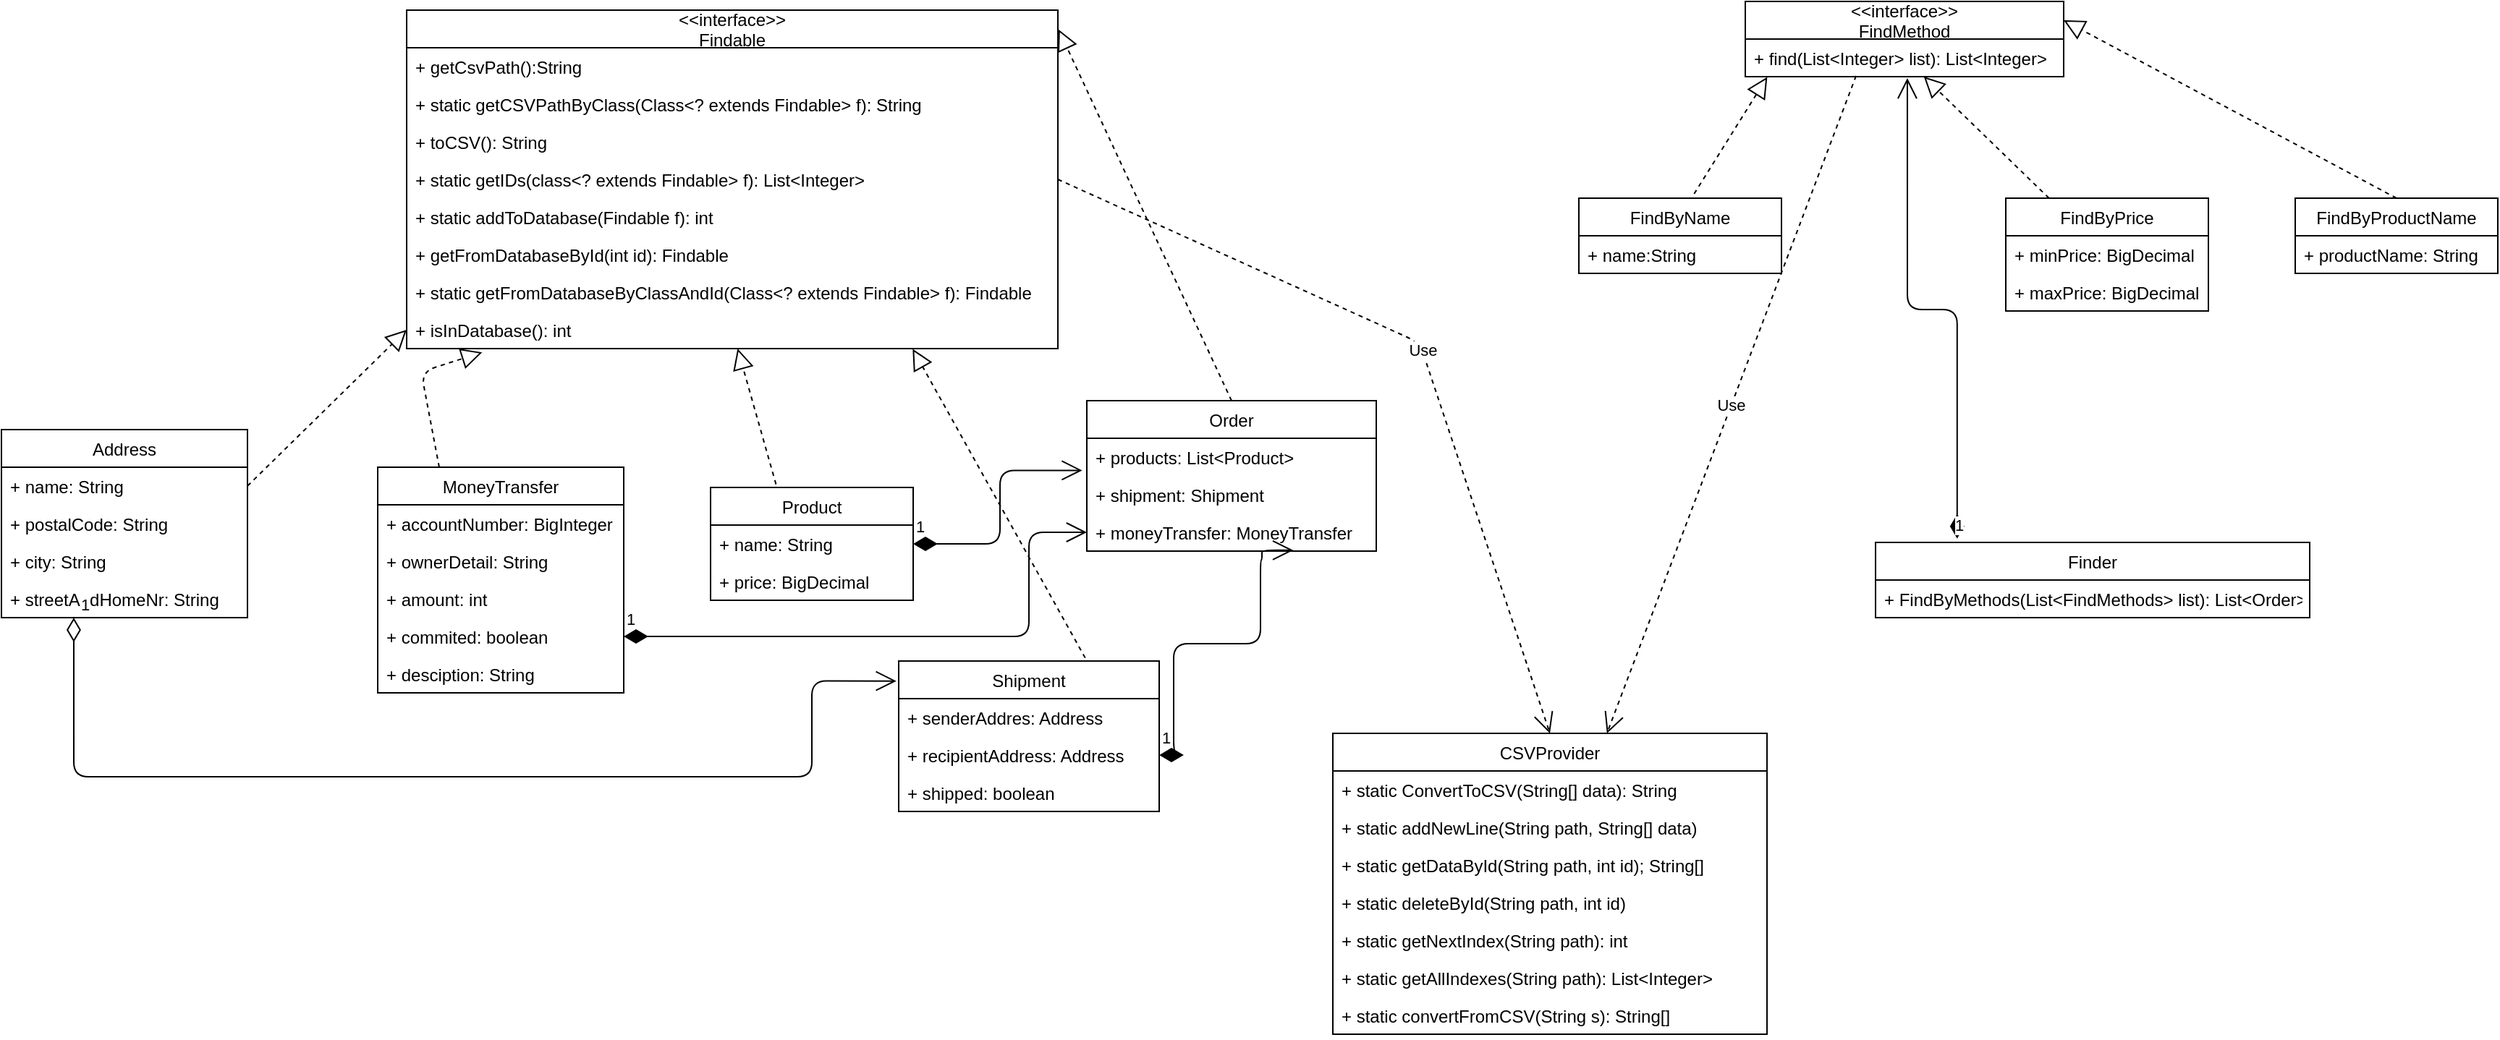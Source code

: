 <mxfile version="13.9.9" type="device"><diagram name="Page-1" id="e7e014a7-5840-1c2e-5031-d8a46d1fe8dd"><mxGraphModel dx="1024" dy="592" grid="1" gridSize="10" guides="1" tooltips="1" connect="1" arrows="1" fold="1" page="1" pageScale="1" pageWidth="1169" pageHeight="826" background="#ffffff" math="0" shadow="0"><root><mxCell id="0"/><mxCell id="1" parent="0"/><mxCell id="Mq43h-yN4H6Ym9T3d7qz-1" value="Address" style="swimlane;fontStyle=0;childLayout=stackLayout;horizontal=1;startSize=26;fillColor=none;horizontalStack=0;resizeParent=1;resizeParentMax=0;resizeLast=0;collapsible=1;marginBottom=0;" parent="1" vertex="1"><mxGeometry x="240" y="480" width="170" height="130" as="geometry"/></mxCell><mxCell id="Mq43h-yN4H6Ym9T3d7qz-14" value="+ name: String" style="text;strokeColor=none;fillColor=none;align=left;verticalAlign=top;spacingLeft=4;spacingRight=4;overflow=hidden;rotatable=0;points=[[0,0.5],[1,0.5]];portConstraint=eastwest;fontColor=#000000;" parent="Mq43h-yN4H6Ym9T3d7qz-1" vertex="1"><mxGeometry y="26" width="170" height="26" as="geometry"/></mxCell><mxCell id="Mq43h-yN4H6Ym9T3d7qz-16" value="+ postalCode: String" style="text;strokeColor=none;fillColor=none;align=left;verticalAlign=top;spacingLeft=4;spacingRight=4;overflow=hidden;rotatable=0;points=[[0,0.5],[1,0.5]];portConstraint=eastwest;fontColor=#000000;" parent="Mq43h-yN4H6Ym9T3d7qz-1" vertex="1"><mxGeometry y="52" width="170" height="26" as="geometry"/></mxCell><mxCell id="Mq43h-yN4H6Ym9T3d7qz-17" value="+ city: String" style="text;strokeColor=none;fillColor=none;align=left;verticalAlign=top;spacingLeft=4;spacingRight=4;overflow=hidden;rotatable=0;points=[[0,0.5],[1,0.5]];portConstraint=eastwest;fontColor=#000000;" parent="Mq43h-yN4H6Ym9T3d7qz-1" vertex="1"><mxGeometry y="78" width="170" height="26" as="geometry"/></mxCell><mxCell id="Mq43h-yN4H6Ym9T3d7qz-15" value="+ streetAndHomeNr: String" style="text;strokeColor=none;fillColor=none;align=left;verticalAlign=top;spacingLeft=4;spacingRight=4;overflow=hidden;rotatable=0;points=[[0,0.5],[1,0.5]];portConstraint=eastwest;fontColor=#000000;" parent="Mq43h-yN4H6Ym9T3d7qz-1" vertex="1"><mxGeometry y="104" width="170" height="26" as="geometry"/></mxCell><mxCell id="Mq43h-yN4H6Ym9T3d7qz-5" value="&lt;&lt;interface&gt;&gt;&#10;Findable" style="swimlane;fontStyle=0;childLayout=stackLayout;horizontal=1;startSize=26;fillColor=none;horizontalStack=0;resizeParent=1;resizeParentMax=0;resizeLast=0;collapsible=1;marginBottom=0;" parent="1" vertex="1"><mxGeometry x="520" y="190" width="450" height="234" as="geometry"/></mxCell><mxCell id="Mq43h-yN4H6Ym9T3d7qz-6" value="+ getCsvPath():String" style="text;strokeColor=none;fillColor=none;align=left;verticalAlign=top;spacingLeft=4;spacingRight=4;overflow=hidden;rotatable=0;points=[[0,0.5],[1,0.5]];portConstraint=eastwest;" parent="Mq43h-yN4H6Ym9T3d7qz-5" vertex="1"><mxGeometry y="26" width="450" height="26" as="geometry"/></mxCell><mxCell id="Mq43h-yN4H6Ym9T3d7qz-7" value="+ static getCSVPathByClass(Class&lt;? extends Findable&gt; f): String" style="text;strokeColor=none;fillColor=none;align=left;verticalAlign=top;spacingLeft=4;spacingRight=4;overflow=hidden;rotatable=0;points=[[0,0.5],[1,0.5]];portConstraint=eastwest;" parent="Mq43h-yN4H6Ym9T3d7qz-5" vertex="1"><mxGeometry y="52" width="450" height="26" as="geometry"/></mxCell><mxCell id="Mq43h-yN4H6Ym9T3d7qz-9" value="+ toCSV(): String" style="text;strokeColor=none;fillColor=none;align=left;verticalAlign=top;spacingLeft=4;spacingRight=4;overflow=hidden;rotatable=0;points=[[0,0.5],[1,0.5]];portConstraint=eastwest;fontColor=#000000;" parent="Mq43h-yN4H6Ym9T3d7qz-5" vertex="1"><mxGeometry y="78" width="450" height="26" as="geometry"/></mxCell><mxCell id="Mq43h-yN4H6Ym9T3d7qz-8" value="+ static getIDs(class&lt;? extends Findable&gt; f): List&lt;Integer&gt;" style="text;strokeColor=none;fillColor=none;align=left;verticalAlign=top;spacingLeft=4;spacingRight=4;overflow=hidden;rotatable=0;points=[[0,0.5],[1,0.5]];portConstraint=eastwest;" parent="Mq43h-yN4H6Ym9T3d7qz-5" vertex="1"><mxGeometry y="104" width="450" height="26" as="geometry"/></mxCell><mxCell id="Mq43h-yN4H6Ym9T3d7qz-11" value="+ static addToDatabase(Findable f): int" style="text;strokeColor=none;fillColor=none;align=left;verticalAlign=top;spacingLeft=4;spacingRight=4;overflow=hidden;rotatable=0;points=[[0,0.5],[1,0.5]];portConstraint=eastwest;fontColor=#000000;" parent="Mq43h-yN4H6Ym9T3d7qz-5" vertex="1"><mxGeometry y="130" width="450" height="26" as="geometry"/></mxCell><mxCell id="Mq43h-yN4H6Ym9T3d7qz-12" value="+ getFromDatabaseById(int id): Findable" style="text;strokeColor=none;fillColor=none;align=left;verticalAlign=top;spacingLeft=4;spacingRight=4;overflow=hidden;rotatable=0;points=[[0,0.5],[1,0.5]];portConstraint=eastwest;fontColor=#000000;" parent="Mq43h-yN4H6Ym9T3d7qz-5" vertex="1"><mxGeometry y="156" width="450" height="26" as="geometry"/></mxCell><mxCell id="Mq43h-yN4H6Ym9T3d7qz-13" value="+ static getFromDatabaseByClassAndId(Class&lt;? extends Findable&gt; f): Findable" style="text;strokeColor=none;fillColor=none;align=left;verticalAlign=top;spacingLeft=4;spacingRight=4;overflow=hidden;rotatable=0;points=[[0,0.5],[1,0.5]];portConstraint=eastwest;fontColor=#000000;" parent="Mq43h-yN4H6Ym9T3d7qz-5" vertex="1"><mxGeometry y="182" width="450" height="26" as="geometry"/></mxCell><mxCell id="Mq43h-yN4H6Ym9T3d7qz-10" value="+ isInDatabase(): int" style="text;strokeColor=none;fillColor=none;align=left;verticalAlign=top;spacingLeft=4;spacingRight=4;overflow=hidden;rotatable=0;points=[[0,0.5],[1,0.5]];portConstraint=eastwest;fontColor=#000000;" parent="Mq43h-yN4H6Ym9T3d7qz-5" vertex="1"><mxGeometry y="208" width="450" height="26" as="geometry"/></mxCell><mxCell id="Mq43h-yN4H6Ym9T3d7qz-18" value="" style="endArrow=block;dashed=1;endFill=0;endSize=12;html=1;fontColor=#000000;exitX=1;exitY=0.5;exitDx=0;exitDy=0;entryX=0;entryY=0.5;entryDx=0;entryDy=0;" parent="1" source="Mq43h-yN4H6Ym9T3d7qz-14" target="Mq43h-yN4H6Ym9T3d7qz-10" edge="1"><mxGeometry width="160" relative="1" as="geometry"><mxPoint x="510" y="480" as="sourcePoint"/><mxPoint x="670" y="480" as="targetPoint"/></mxGeometry></mxCell><mxCell id="Mq43h-yN4H6Ym9T3d7qz-19" value="MoneyTransfer" style="swimlane;fontStyle=0;childLayout=stackLayout;horizontal=1;startSize=26;fillColor=none;horizontalStack=0;resizeParent=1;resizeParentMax=0;resizeLast=0;collapsible=1;marginBottom=0;fontColor=#000000;" parent="1" vertex="1"><mxGeometry x="500" y="506" width="170" height="156" as="geometry"/></mxCell><mxCell id="Mq43h-yN4H6Ym9T3d7qz-20" value="+ accountNumber: BigInteger" style="text;strokeColor=none;fillColor=none;align=left;verticalAlign=top;spacingLeft=4;spacingRight=4;overflow=hidden;rotatable=0;points=[[0,0.5],[1,0.5]];portConstraint=eastwest;" parent="Mq43h-yN4H6Ym9T3d7qz-19" vertex="1"><mxGeometry y="26" width="170" height="26" as="geometry"/></mxCell><mxCell id="Mq43h-yN4H6Ym9T3d7qz-21" value="+ ownerDetail: String" style="text;strokeColor=none;fillColor=none;align=left;verticalAlign=top;spacingLeft=4;spacingRight=4;overflow=hidden;rotatable=0;points=[[0,0.5],[1,0.5]];portConstraint=eastwest;" parent="Mq43h-yN4H6Ym9T3d7qz-19" vertex="1"><mxGeometry y="52" width="170" height="26" as="geometry"/></mxCell><mxCell id="Mq43h-yN4H6Ym9T3d7qz-23" value="+ amount: int" style="text;strokeColor=none;fillColor=none;align=left;verticalAlign=top;spacingLeft=4;spacingRight=4;overflow=hidden;rotatable=0;points=[[0,0.5],[1,0.5]];portConstraint=eastwest;fontColor=#000000;" parent="Mq43h-yN4H6Ym9T3d7qz-19" vertex="1"><mxGeometry y="78" width="170" height="26" as="geometry"/></mxCell><mxCell id="Mq43h-yN4H6Ym9T3d7qz-24" value="+ commited: boolean" style="text;strokeColor=none;fillColor=none;align=left;verticalAlign=top;spacingLeft=4;spacingRight=4;overflow=hidden;rotatable=0;points=[[0,0.5],[1,0.5]];portConstraint=eastwest;fontColor=#000000;" parent="Mq43h-yN4H6Ym9T3d7qz-19" vertex="1"><mxGeometry y="104" width="170" height="26" as="geometry"/></mxCell><mxCell id="Mq43h-yN4H6Ym9T3d7qz-22" value="+ desciption: String" style="text;strokeColor=none;fillColor=none;align=left;verticalAlign=top;spacingLeft=4;spacingRight=4;overflow=hidden;rotatable=0;points=[[0,0.5],[1,0.5]];portConstraint=eastwest;" parent="Mq43h-yN4H6Ym9T3d7qz-19" vertex="1"><mxGeometry y="130" width="170" height="26" as="geometry"/></mxCell><mxCell id="Mq43h-yN4H6Ym9T3d7qz-25" value="" style="endArrow=block;dashed=1;endFill=0;endSize=12;html=1;fontColor=#000000;exitX=0.25;exitY=0;exitDx=0;exitDy=0;entryX=0.116;entryY=1.1;entryDx=0;entryDy=0;entryPerimeter=0;" parent="1" source="Mq43h-yN4H6Ym9T3d7qz-19" target="Mq43h-yN4H6Ym9T3d7qz-10" edge="1"><mxGeometry width="160" relative="1" as="geometry"><mxPoint x="420" y="529" as="sourcePoint"/><mxPoint x="530" y="421" as="targetPoint"/><Array as="points"><mxPoint x="530" y="440"/></Array></mxGeometry></mxCell><mxCell id="Mq43h-yN4H6Ym9T3d7qz-26" value="Product" style="swimlane;fontStyle=0;childLayout=stackLayout;horizontal=1;startSize=26;fillColor=none;horizontalStack=0;resizeParent=1;resizeParentMax=0;resizeLast=0;collapsible=1;marginBottom=0;fontColor=#000000;" parent="1" vertex="1"><mxGeometry x="730" y="520" width="140" height="78" as="geometry"/></mxCell><mxCell id="Mq43h-yN4H6Ym9T3d7qz-27" value="+ name: String" style="text;strokeColor=none;fillColor=none;align=left;verticalAlign=top;spacingLeft=4;spacingRight=4;overflow=hidden;rotatable=0;points=[[0,0.5],[1,0.5]];portConstraint=eastwest;" parent="Mq43h-yN4H6Ym9T3d7qz-26" vertex="1"><mxGeometry y="26" width="140" height="26" as="geometry"/></mxCell><mxCell id="Mq43h-yN4H6Ym9T3d7qz-28" value="+ price: BigDecimal" style="text;strokeColor=none;fillColor=none;align=left;verticalAlign=top;spacingLeft=4;spacingRight=4;overflow=hidden;rotatable=0;points=[[0,0.5],[1,0.5]];portConstraint=eastwest;" parent="Mq43h-yN4H6Ym9T3d7qz-26" vertex="1"><mxGeometry y="52" width="140" height="26" as="geometry"/></mxCell><mxCell id="Mq43h-yN4H6Ym9T3d7qz-30" value="" style="endArrow=block;dashed=1;endFill=0;endSize=12;html=1;fontColor=#000000;exitX=0.323;exitY=-0.028;exitDx=0;exitDy=0;exitPerimeter=0;" parent="1" source="Mq43h-yN4H6Ym9T3d7qz-26" target="Mq43h-yN4H6Ym9T3d7qz-10" edge="1"><mxGeometry width="160" relative="1" as="geometry"><mxPoint x="420" y="529" as="sourcePoint"/><mxPoint x="530" y="421" as="targetPoint"/></mxGeometry></mxCell><mxCell id="Mq43h-yN4H6Ym9T3d7qz-31" value="Order" style="swimlane;fontStyle=0;childLayout=stackLayout;horizontal=1;startSize=26;fillColor=none;horizontalStack=0;resizeParent=1;resizeParentMax=0;resizeLast=0;collapsible=1;marginBottom=0;fontColor=#000000;" parent="1" vertex="1"><mxGeometry x="990" y="460" width="200" height="104" as="geometry"/></mxCell><mxCell id="Mq43h-yN4H6Ym9T3d7qz-32" value="+ products: List&lt;Product&gt;" style="text;strokeColor=none;fillColor=none;align=left;verticalAlign=top;spacingLeft=4;spacingRight=4;overflow=hidden;rotatable=0;points=[[0,0.5],[1,0.5]];portConstraint=eastwest;" parent="Mq43h-yN4H6Ym9T3d7qz-31" vertex="1"><mxGeometry y="26" width="200" height="26" as="geometry"/></mxCell><mxCell id="Mq43h-yN4H6Ym9T3d7qz-33" value="+ shipment: Shipment" style="text;strokeColor=none;fillColor=none;align=left;verticalAlign=top;spacingLeft=4;spacingRight=4;overflow=hidden;rotatable=0;points=[[0,0.5],[1,0.5]];portConstraint=eastwest;" parent="Mq43h-yN4H6Ym9T3d7qz-31" vertex="1"><mxGeometry y="52" width="200" height="26" as="geometry"/></mxCell><mxCell id="Mq43h-yN4H6Ym9T3d7qz-34" value="+ moneyTransfer: MoneyTransfer" style="text;strokeColor=none;fillColor=none;align=left;verticalAlign=top;spacingLeft=4;spacingRight=4;overflow=hidden;rotatable=0;points=[[0,0.5],[1,0.5]];portConstraint=eastwest;" parent="Mq43h-yN4H6Ym9T3d7qz-31" vertex="1"><mxGeometry y="78" width="200" height="26" as="geometry"/></mxCell><mxCell id="Mq43h-yN4H6Ym9T3d7qz-35" value="Shipment" style="swimlane;fontStyle=0;childLayout=stackLayout;horizontal=1;startSize=26;fillColor=none;horizontalStack=0;resizeParent=1;resizeParentMax=0;resizeLast=0;collapsible=1;marginBottom=0;fontColor=#000000;" parent="1" vertex="1"><mxGeometry x="860" y="640" width="180" height="104" as="geometry"/></mxCell><mxCell id="Mq43h-yN4H6Ym9T3d7qz-36" value="+ senderAddres: Address" style="text;strokeColor=none;fillColor=none;align=left;verticalAlign=top;spacingLeft=4;spacingRight=4;overflow=hidden;rotatable=0;points=[[0,0.5],[1,0.5]];portConstraint=eastwest;" parent="Mq43h-yN4H6Ym9T3d7qz-35" vertex="1"><mxGeometry y="26" width="180" height="26" as="geometry"/></mxCell><mxCell id="Mq43h-yN4H6Ym9T3d7qz-37" value="+ recipientAddress: Address" style="text;strokeColor=none;fillColor=none;align=left;verticalAlign=top;spacingLeft=4;spacingRight=4;overflow=hidden;rotatable=0;points=[[0,0.5],[1,0.5]];portConstraint=eastwest;" parent="Mq43h-yN4H6Ym9T3d7qz-35" vertex="1"><mxGeometry y="52" width="180" height="26" as="geometry"/></mxCell><mxCell id="Mq43h-yN4H6Ym9T3d7qz-38" value="+ shipped: boolean" style="text;strokeColor=none;fillColor=none;align=left;verticalAlign=top;spacingLeft=4;spacingRight=4;overflow=hidden;rotatable=0;points=[[0,0.5],[1,0.5]];portConstraint=eastwest;" parent="Mq43h-yN4H6Ym9T3d7qz-35" vertex="1"><mxGeometry y="78" width="180" height="26" as="geometry"/></mxCell><mxCell id="Mq43h-yN4H6Ym9T3d7qz-39" value="" style="endArrow=block;dashed=1;endFill=0;endSize=12;html=1;fontColor=#000000;exitX=0.716;exitY=-0.021;exitDx=0;exitDy=0;exitPerimeter=0;entryX=0.777;entryY=1.008;entryDx=0;entryDy=0;entryPerimeter=0;" parent="1" source="Mq43h-yN4H6Ym9T3d7qz-35" target="Mq43h-yN4H6Ym9T3d7qz-10" edge="1"><mxGeometry width="160" relative="1" as="geometry"><mxPoint x="785.22" y="527.816" as="sourcePoint"/><mxPoint x="758.678" y="434" as="targetPoint"/></mxGeometry></mxCell><mxCell id="Mq43h-yN4H6Ym9T3d7qz-41" value="1" style="endArrow=open;html=1;endSize=12;startArrow=diamondThin;startSize=14;startFill=0;edgeStyle=orthogonalEdgeStyle;align=left;verticalAlign=bottom;fontColor=#000000;entryX=-0.009;entryY=0.133;entryDx=0;entryDy=0;entryPerimeter=0;exitX=0.294;exitY=1;exitDx=0;exitDy=0;exitPerimeter=0;" parent="1" source="Mq43h-yN4H6Ym9T3d7qz-15" target="Mq43h-yN4H6Ym9T3d7qz-35" edge="1"><mxGeometry x="-1" y="3" relative="1" as="geometry"><mxPoint x="570" y="691.5" as="sourcePoint"/><mxPoint x="730" y="691.5" as="targetPoint"/><Array as="points"><mxPoint x="290" y="720"/><mxPoint x="800" y="720"/><mxPoint x="800" y="654"/></Array></mxGeometry></mxCell><mxCell id="Mq43h-yN4H6Ym9T3d7qz-42" value="" style="endArrow=block;dashed=1;endFill=0;endSize=12;html=1;fontColor=#000000;exitX=0.5;exitY=0;exitDx=0;exitDy=0;entryX=1.001;entryY=0.057;entryDx=0;entryDy=0;entryPerimeter=0;" parent="1" source="Mq43h-yN4H6Ym9T3d7qz-31" target="Mq43h-yN4H6Ym9T3d7qz-5" edge="1"><mxGeometry width="160" relative="1" as="geometry"><mxPoint x="998.88" y="647.816" as="sourcePoint"/><mxPoint x="879.65" y="434.208" as="targetPoint"/></mxGeometry></mxCell><mxCell id="Mq43h-yN4H6Ym9T3d7qz-43" value="1" style="endArrow=open;html=1;endSize=12;startArrow=diamondThin;startSize=14;startFill=1;edgeStyle=orthogonalEdgeStyle;align=left;verticalAlign=bottom;fontColor=#000000;entryX=-0.016;entryY=0.854;entryDx=0;entryDy=0;entryPerimeter=0;" parent="1" source="Mq43h-yN4H6Ym9T3d7qz-27" target="Mq43h-yN4H6Ym9T3d7qz-32" edge="1"><mxGeometry x="-1" y="3" relative="1" as="geometry"><mxPoint x="690" y="600" as="sourcePoint"/><mxPoint x="850" y="600" as="targetPoint"/></mxGeometry></mxCell><mxCell id="Mq43h-yN4H6Ym9T3d7qz-44" value="1" style="endArrow=open;html=1;endSize=12;startArrow=diamondThin;startSize=14;startFill=1;edgeStyle=orthogonalEdgeStyle;align=left;verticalAlign=bottom;fontColor=#000000;entryX=0.713;entryY=0.977;entryDx=0;entryDy=0;entryPerimeter=0;exitX=1;exitY=0.5;exitDx=0;exitDy=0;" parent="1" source="Mq43h-yN4H6Ym9T3d7qz-37" target="Mq43h-yN4H6Ym9T3d7qz-34" edge="1"><mxGeometry x="-1" y="3" relative="1" as="geometry"><mxPoint x="880" y="569" as="sourcePoint"/><mxPoint x="997.28" y="518.204" as="targetPoint"/><Array as="points"><mxPoint x="1050" y="705"/><mxPoint x="1050" y="628"/><mxPoint x="1110" y="628"/><mxPoint x="1110" y="570"/><mxPoint x="1111" y="570"/></Array></mxGeometry></mxCell><mxCell id="Mq43h-yN4H6Ym9T3d7qz-45" value="1" style="endArrow=open;html=1;endSize=12;startArrow=diamondThin;startSize=14;startFill=1;edgeStyle=orthogonalEdgeStyle;align=left;verticalAlign=bottom;fontColor=#000000;exitX=1;exitY=0.5;exitDx=0;exitDy=0;" parent="1" source="Mq43h-yN4H6Ym9T3d7qz-24" target="Mq43h-yN4H6Ym9T3d7qz-34" edge="1"><mxGeometry x="-1" y="3" relative="1" as="geometry"><mxPoint x="890" y="579" as="sourcePoint"/><mxPoint x="1007" y="560" as="targetPoint"/><Array as="points"><mxPoint x="950" y="623"/><mxPoint x="950" y="551"/></Array></mxGeometry></mxCell><mxCell id="Mq43h-yN4H6Ym9T3d7qz-50" value="&lt;&lt;interface&gt;&gt;&#10;FindMethod" style="swimlane;fontStyle=0;childLayout=stackLayout;horizontal=1;startSize=26;fillColor=none;horizontalStack=0;resizeParent=1;resizeParentMax=0;resizeLast=0;collapsible=1;marginBottom=0;fontColor=#000000;" parent="1" vertex="1"><mxGeometry x="1445" y="184" width="220" height="52" as="geometry"/></mxCell><mxCell id="Mq43h-yN4H6Ym9T3d7qz-51" value="+ find(List&lt;Integer&gt; list): List&lt;Integer&gt;" style="text;strokeColor=none;fillColor=none;align=left;verticalAlign=top;spacingLeft=4;spacingRight=4;overflow=hidden;rotatable=0;points=[[0,0.5],[1,0.5]];portConstraint=eastwest;" parent="Mq43h-yN4H6Ym9T3d7qz-50" vertex="1"><mxGeometry y="26" width="220" height="26" as="geometry"/></mxCell><mxCell id="Mq43h-yN4H6Ym9T3d7qz-54" value="FindByName" style="swimlane;fontStyle=0;childLayout=stackLayout;horizontal=1;startSize=26;fillColor=none;horizontalStack=0;resizeParent=1;resizeParentMax=0;resizeLast=0;collapsible=1;marginBottom=0;fontColor=#000000;" parent="1" vertex="1"><mxGeometry x="1330" y="320" width="140" height="52" as="geometry"/></mxCell><mxCell id="Mq43h-yN4H6Ym9T3d7qz-55" value="+ name:String" style="text;strokeColor=none;fillColor=none;align=left;verticalAlign=top;spacingLeft=4;spacingRight=4;overflow=hidden;rotatable=0;points=[[0,0.5],[1,0.5]];portConstraint=eastwest;" parent="Mq43h-yN4H6Ym9T3d7qz-54" vertex="1"><mxGeometry y="26" width="140" height="26" as="geometry"/></mxCell><mxCell id="Mq43h-yN4H6Ym9T3d7qz-58" value="FindByPrice" style="swimlane;fontStyle=0;childLayout=stackLayout;horizontal=1;startSize=26;fillColor=none;horizontalStack=0;resizeParent=1;resizeParentMax=0;resizeLast=0;collapsible=1;marginBottom=0;fontColor=#000000;" parent="1" vertex="1"><mxGeometry x="1625" y="320" width="140" height="78" as="geometry"/></mxCell><mxCell id="Mq43h-yN4H6Ym9T3d7qz-59" value="+ minPrice: BigDecimal" style="text;strokeColor=none;fillColor=none;align=left;verticalAlign=top;spacingLeft=4;spacingRight=4;overflow=hidden;rotatable=0;points=[[0,0.5],[1,0.5]];portConstraint=eastwest;" parent="Mq43h-yN4H6Ym9T3d7qz-58" vertex="1"><mxGeometry y="26" width="140" height="26" as="geometry"/></mxCell><mxCell id="Mq43h-yN4H6Ym9T3d7qz-60" value="+ maxPrice: BigDecimal" style="text;strokeColor=none;fillColor=none;align=left;verticalAlign=top;spacingLeft=4;spacingRight=4;overflow=hidden;rotatable=0;points=[[0,0.5],[1,0.5]];portConstraint=eastwest;fontColor=#000000;" parent="Mq43h-yN4H6Ym9T3d7qz-58" vertex="1"><mxGeometry y="52" width="140" height="26" as="geometry"/></mxCell><mxCell id="Mq43h-yN4H6Ym9T3d7qz-61" value="FindByProductName" style="swimlane;fontStyle=0;childLayout=stackLayout;horizontal=1;startSize=26;fillColor=none;horizontalStack=0;resizeParent=1;resizeParentMax=0;resizeLast=0;collapsible=1;marginBottom=0;fontColor=#000000;" parent="1" vertex="1"><mxGeometry x="1825" y="320" width="140" height="52" as="geometry"/></mxCell><mxCell id="Mq43h-yN4H6Ym9T3d7qz-62" value="+ productName: String" style="text;strokeColor=none;fillColor=none;align=left;verticalAlign=top;spacingLeft=4;spacingRight=4;overflow=hidden;rotatable=0;points=[[0,0.5],[1,0.5]];portConstraint=eastwest;" parent="Mq43h-yN4H6Ym9T3d7qz-61" vertex="1"><mxGeometry y="26" width="140" height="26" as="geometry"/></mxCell><mxCell id="Mq43h-yN4H6Ym9T3d7qz-64" value="" style="endArrow=block;dashed=1;endFill=0;endSize=12;html=1;fontColor=#000000;exitX=0.569;exitY=-0.058;exitDx=0;exitDy=0;entryX=0.069;entryY=1.008;entryDx=0;entryDy=0;entryPerimeter=0;exitPerimeter=0;" parent="1" source="Mq43h-yN4H6Ym9T3d7qz-54" target="Mq43h-yN4H6Ym9T3d7qz-51" edge="1"><mxGeometry width="160" relative="1" as="geometry"><mxPoint x="1430" y="320" as="sourcePoint"/><mxPoint x="1165.45" y="213.338" as="targetPoint"/></mxGeometry></mxCell><mxCell id="Mq43h-yN4H6Ym9T3d7qz-65" value="" style="endArrow=block;dashed=1;endFill=0;endSize=12;html=1;fontColor=#000000;" parent="1" source="Mq43h-yN4H6Ym9T3d7qz-58" target="Mq43h-yN4H6Ym9T3d7qz-51" edge="1"><mxGeometry width="160" relative="1" as="geometry"><mxPoint x="1440" y="330" as="sourcePoint"/><mxPoint x="1455" y="207" as="targetPoint"/></mxGeometry></mxCell><mxCell id="Mq43h-yN4H6Ym9T3d7qz-66" value="" style="endArrow=block;dashed=1;endFill=0;endSize=12;html=1;fontColor=#000000;exitX=0.5;exitY=0;exitDx=0;exitDy=0;entryX=1;entryY=0.25;entryDx=0;entryDy=0;" parent="1" source="Mq43h-yN4H6Ym9T3d7qz-61" target="Mq43h-yN4H6Ym9T3d7qz-50" edge="1"><mxGeometry width="160" relative="1" as="geometry"><mxPoint x="1664.853" y="330" as="sourcePoint"/><mxPoint x="1578.382" y="246" as="targetPoint"/></mxGeometry></mxCell><mxCell id="Mq43h-yN4H6Ym9T3d7qz-67" value="Finder" style="swimlane;fontStyle=0;childLayout=stackLayout;horizontal=1;startSize=26;fillColor=none;horizontalStack=0;resizeParent=1;resizeParentMax=0;resizeLast=0;collapsible=1;marginBottom=0;fontColor=#000000;" parent="1" vertex="1"><mxGeometry x="1535" y="558" width="300" height="52" as="geometry"/></mxCell><mxCell id="Mq43h-yN4H6Ym9T3d7qz-68" value="+ FindByMethods(List&lt;FindMethods&gt; list): List&lt;Order&gt;" style="text;strokeColor=none;fillColor=none;align=left;verticalAlign=top;spacingLeft=4;spacingRight=4;overflow=hidden;rotatable=0;points=[[0,0.5],[1,0.5]];portConstraint=eastwest;" parent="Mq43h-yN4H6Ym9T3d7qz-67" vertex="1"><mxGeometry y="26" width="300" height="26" as="geometry"/></mxCell><mxCell id="Mq43h-yN4H6Ym9T3d7qz-69" value="1" style="endArrow=open;html=1;endSize=12;startArrow=diamondThin;startSize=14;startFill=1;edgeStyle=orthogonalEdgeStyle;align=left;verticalAlign=bottom;fontColor=#000000;exitX=0.188;exitY=-0.05;exitDx=0;exitDy=0;exitPerimeter=0;entryX=0.509;entryY=1.038;entryDx=0;entryDy=0;entryPerimeter=0;" parent="1" source="Mq43h-yN4H6Ym9T3d7qz-67" target="Mq43h-yN4H6Ym9T3d7qz-51" edge="1"><mxGeometry x="-1" y="3" relative="1" as="geometry"><mxPoint x="1395" y="470" as="sourcePoint"/><mxPoint x="1555" y="470" as="targetPoint"/></mxGeometry></mxCell><mxCell id="Mq43h-yN4H6Ym9T3d7qz-70" value="CSVProvider" style="swimlane;fontStyle=0;childLayout=stackLayout;horizontal=1;startSize=26;fillColor=none;horizontalStack=0;resizeParent=1;resizeParentMax=0;resizeLast=0;collapsible=1;marginBottom=0;fontColor=#000000;" parent="1" vertex="1"><mxGeometry x="1160" y="690" width="300" height="208" as="geometry"/></mxCell><mxCell id="Mq43h-yN4H6Ym9T3d7qz-71" value="+ static ConvertToCSV(String[] data): String" style="text;strokeColor=none;fillColor=none;align=left;verticalAlign=top;spacingLeft=4;spacingRight=4;overflow=hidden;rotatable=0;points=[[0,0.5],[1,0.5]];portConstraint=eastwest;" parent="Mq43h-yN4H6Ym9T3d7qz-70" vertex="1"><mxGeometry y="26" width="300" height="26" as="geometry"/></mxCell><mxCell id="Mq43h-yN4H6Ym9T3d7qz-72" value="+ static addNewLine(String path, String[] data)" style="text;strokeColor=none;fillColor=none;align=left;verticalAlign=top;spacingLeft=4;spacingRight=4;overflow=hidden;rotatable=0;points=[[0,0.5],[1,0.5]];portConstraint=eastwest;" parent="Mq43h-yN4H6Ym9T3d7qz-70" vertex="1"><mxGeometry y="52" width="300" height="26" as="geometry"/></mxCell><mxCell id="Mq43h-yN4H6Ym9T3d7qz-74" value="+ static getDataById(String path, int id); String[]" style="text;strokeColor=none;fillColor=none;align=left;verticalAlign=top;spacingLeft=4;spacingRight=4;overflow=hidden;rotatable=0;points=[[0,0.5],[1,0.5]];portConstraint=eastwest;fontColor=#000000;" parent="Mq43h-yN4H6Ym9T3d7qz-70" vertex="1"><mxGeometry y="78" width="300" height="26" as="geometry"/></mxCell><mxCell id="Mq43h-yN4H6Ym9T3d7qz-75" value="+ static deleteById(String path, int id)" style="text;strokeColor=none;fillColor=none;align=left;verticalAlign=top;spacingLeft=4;spacingRight=4;overflow=hidden;rotatable=0;points=[[0,0.5],[1,0.5]];portConstraint=eastwest;fontColor=#000000;" parent="Mq43h-yN4H6Ym9T3d7qz-70" vertex="1"><mxGeometry y="104" width="300" height="26" as="geometry"/></mxCell><mxCell id="Mq43h-yN4H6Ym9T3d7qz-76" value="+ static getNextIndex(String path): int" style="text;strokeColor=none;fillColor=none;align=left;verticalAlign=top;spacingLeft=4;spacingRight=4;overflow=hidden;rotatable=0;points=[[0,0.5],[1,0.5]];portConstraint=eastwest;fontColor=#000000;" parent="Mq43h-yN4H6Ym9T3d7qz-70" vertex="1"><mxGeometry y="130" width="300" height="26" as="geometry"/></mxCell><mxCell id="Mq43h-yN4H6Ym9T3d7qz-77" value="+ static getAllIndexes(String path): List&lt;Integer&gt;" style="text;strokeColor=none;fillColor=none;align=left;verticalAlign=top;spacingLeft=4;spacingRight=4;overflow=hidden;rotatable=0;points=[[0,0.5],[1,0.5]];portConstraint=eastwest;fontColor=#000000;" parent="Mq43h-yN4H6Ym9T3d7qz-70" vertex="1"><mxGeometry y="156" width="300" height="26" as="geometry"/></mxCell><mxCell id="Mq43h-yN4H6Ym9T3d7qz-73" value="+ static convertFromCSV(String s): String[]" style="text;strokeColor=none;fillColor=none;align=left;verticalAlign=top;spacingLeft=4;spacingRight=4;overflow=hidden;rotatable=0;points=[[0,0.5],[1,0.5]];portConstraint=eastwest;" parent="Mq43h-yN4H6Ym9T3d7qz-70" vertex="1"><mxGeometry y="182" width="300" height="26" as="geometry"/></mxCell><mxCell id="Mq43h-yN4H6Ym9T3d7qz-78" value="Use" style="endArrow=open;endSize=12;dashed=1;html=1;fontColor=#000000;exitX=1;exitY=0.5;exitDx=0;exitDy=0;entryX=0.5;entryY=0;entryDx=0;entryDy=0;" parent="1" source="Mq43h-yN4H6Ym9T3d7qz-8" target="Mq43h-yN4H6Ym9T3d7qz-70" edge="1"><mxGeometry width="160" relative="1" as="geometry"><mxPoint x="940" y="700" as="sourcePoint"/><mxPoint x="1100" y="700" as="targetPoint"/><Array as="points"><mxPoint x="1220" y="420"/></Array></mxGeometry></mxCell><mxCell id="Mq43h-yN4H6Ym9T3d7qz-80" value="Use" style="endArrow=open;endSize=12;dashed=1;html=1;fontColor=#000000;exitX=0.348;exitY=0.977;exitDx=0;exitDy=0;exitPerimeter=0;" parent="1" source="Mq43h-yN4H6Ym9T3d7qz-51" target="Mq43h-yN4H6Ym9T3d7qz-70" edge="1"><mxGeometry width="160" relative="1" as="geometry"><mxPoint x="1360" y="530" as="sourcePoint"/><mxPoint x="1520" y="530" as="targetPoint"/></mxGeometry></mxCell></root></mxGraphModel></diagram></mxfile>